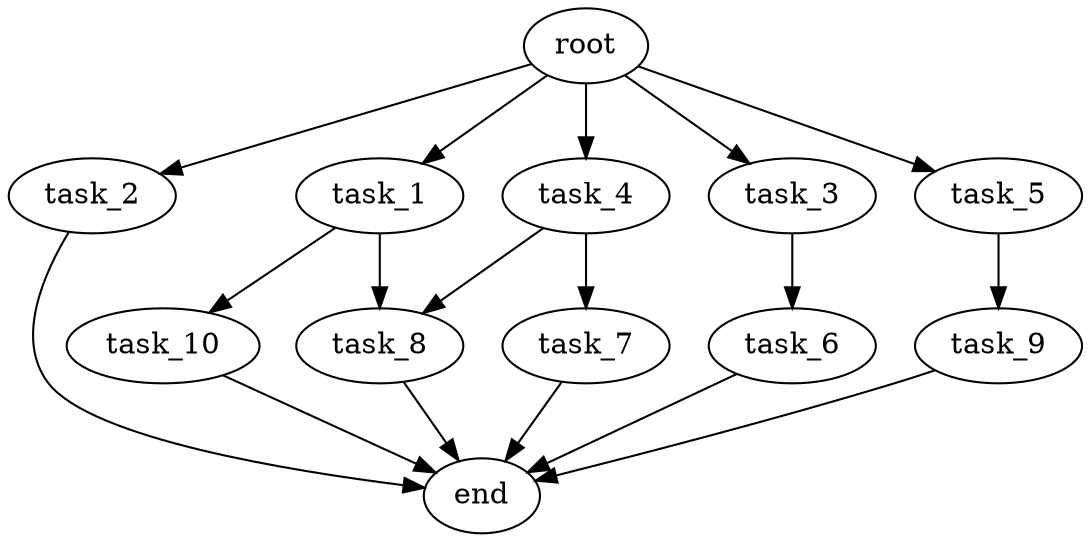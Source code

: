 digraph G {
  root [size="0.000000e+00"];
  task_1 [size="8.270071e+09"];
  task_2 [size="5.153291e+09"];
  task_3 [size="8.682910e+08"];
  task_4 [size="6.692889e+09"];
  task_5 [size="1.848627e+09"];
  task_6 [size="1.406978e+09"];
  task_7 [size="3.236693e+09"];
  task_8 [size="2.481223e+09"];
  task_9 [size="2.608592e+09"];
  task_10 [size="2.355977e+09"];
  end [size="0.000000e+00"];

  root -> task_1 [size="1.000000e-12"];
  root -> task_2 [size="1.000000e-12"];
  root -> task_3 [size="1.000000e-12"];
  root -> task_4 [size="1.000000e-12"];
  root -> task_5 [size="1.000000e-12"];
  task_1 -> task_8 [size="1.240611e+08"];
  task_1 -> task_10 [size="2.355977e+08"];
  task_2 -> end [size="1.000000e-12"];
  task_3 -> task_6 [size="1.406978e+08"];
  task_4 -> task_7 [size="3.236693e+08"];
  task_4 -> task_8 [size="1.240611e+08"];
  task_5 -> task_9 [size="2.608592e+08"];
  task_6 -> end [size="1.000000e-12"];
  task_7 -> end [size="1.000000e-12"];
  task_8 -> end [size="1.000000e-12"];
  task_9 -> end [size="1.000000e-12"];
  task_10 -> end [size="1.000000e-12"];
}
